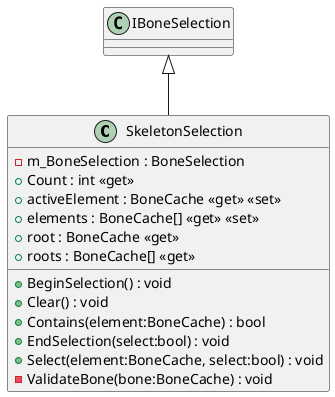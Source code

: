 @startuml
class SkeletonSelection {
    - m_BoneSelection : BoneSelection
    + Count : int <<get>>
    + activeElement : BoneCache <<get>> <<set>>
    + elements : BoneCache[] <<get>> <<set>>
    + root : BoneCache <<get>>
    + roots : BoneCache[] <<get>>
    + BeginSelection() : void
    + Clear() : void
    + Contains(element:BoneCache) : bool
    + EndSelection(select:bool) : void
    + Select(element:BoneCache, select:bool) : void
    - ValidateBone(bone:BoneCache) : void
}
IBoneSelection <|-- SkeletonSelection
@enduml
